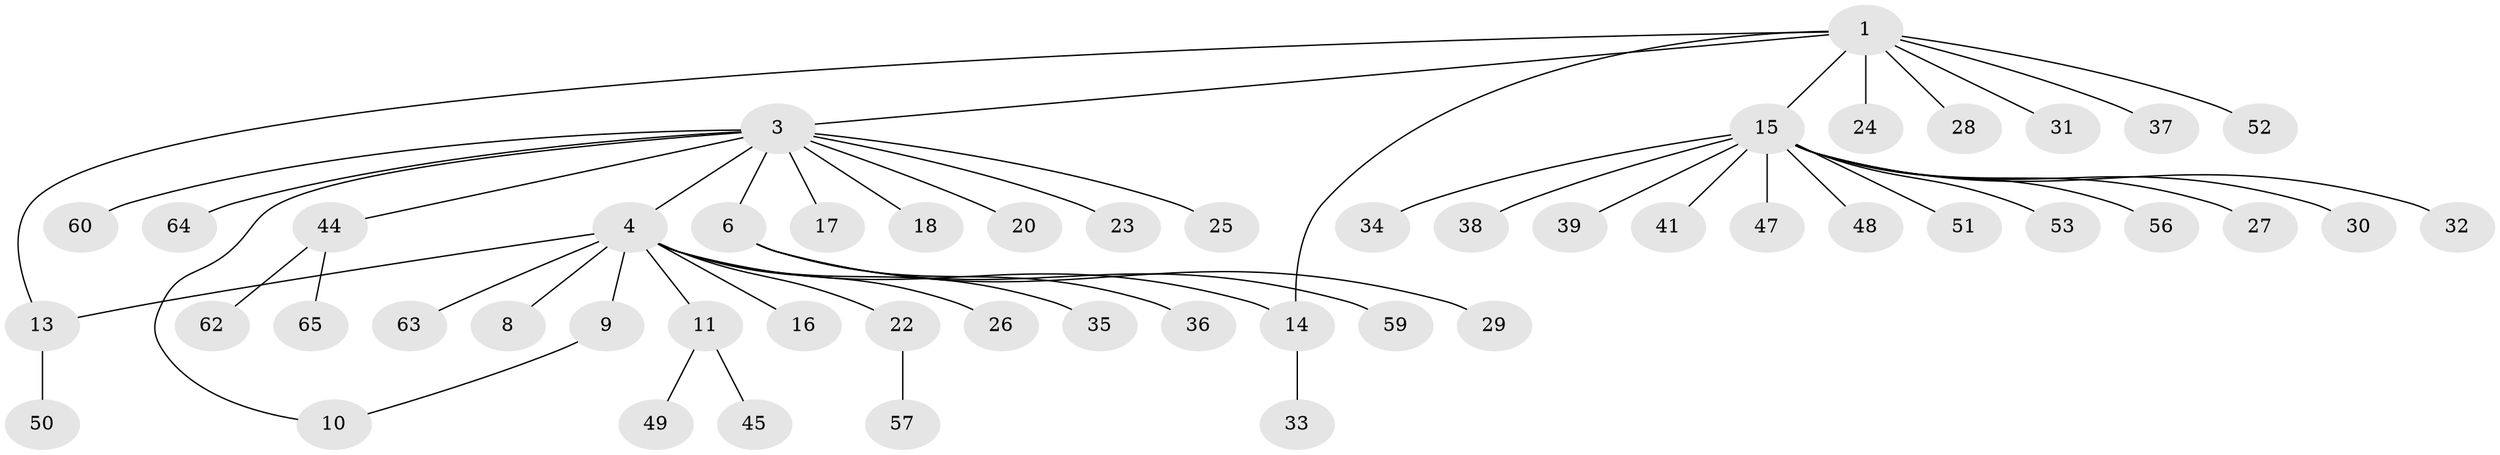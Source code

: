 // Generated by graph-tools (version 1.1) at 2025/23/03/03/25 07:23:53]
// undirected, 51 vertices, 53 edges
graph export_dot {
graph [start="1"]
  node [color=gray90,style=filled];
  1 [super="+2"];
  3 [super="+5"];
  4 [super="+7"];
  6 [super="+21"];
  8 [super="+40"];
  9 [super="+12"];
  10;
  11;
  13 [super="+55"];
  14 [super="+42"];
  15 [super="+19"];
  16;
  17;
  18;
  20;
  22 [super="+61"];
  23;
  24;
  25;
  26;
  27;
  28;
  29 [super="+46"];
  30;
  31;
  32 [super="+58"];
  33;
  34;
  35;
  36 [super="+43"];
  37;
  38;
  39;
  41;
  44 [super="+54"];
  45;
  47;
  48;
  49;
  50;
  51;
  52;
  53;
  56;
  57;
  59;
  60;
  62;
  63;
  64;
  65;
  1 -- 3;
  1 -- 37;
  1 -- 13;
  1 -- 14;
  1 -- 15;
  1 -- 52;
  1 -- 24;
  1 -- 28;
  1 -- 31;
  3 -- 4;
  3 -- 6;
  3 -- 10;
  3 -- 17;
  3 -- 18;
  3 -- 20;
  3 -- 23;
  3 -- 25;
  3 -- 44;
  3 -- 60;
  3 -- 64;
  4 -- 9;
  4 -- 11;
  4 -- 13;
  4 -- 14;
  4 -- 16;
  4 -- 22;
  4 -- 35;
  4 -- 63;
  4 -- 8;
  4 -- 26;
  6 -- 29;
  6 -- 36;
  6 -- 59;
  9 -- 10;
  11 -- 45;
  11 -- 49;
  13 -- 50;
  14 -- 33;
  15 -- 27;
  15 -- 30;
  15 -- 32;
  15 -- 34;
  15 -- 38;
  15 -- 39;
  15 -- 41;
  15 -- 47;
  15 -- 48;
  15 -- 51;
  15 -- 53;
  15 -- 56;
  22 -- 57;
  44 -- 62;
  44 -- 65;
}
